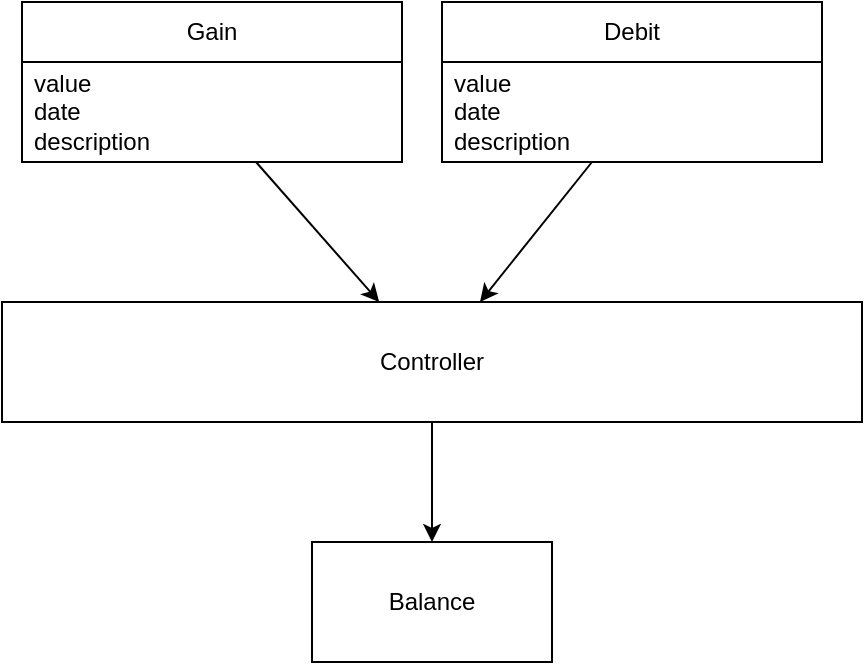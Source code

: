 <mxfile>
    <diagram id="yGE8uxugJK7O6OIs3tPJ" name="Página-1">
        <mxGraphModel dx="1005" dy="546" grid="1" gridSize="10" guides="1" tooltips="1" connect="1" arrows="1" fold="1" page="1" pageScale="1" pageWidth="827" pageHeight="1169" math="0" shadow="0">
            <root>
                <mxCell id="0"/>
                <mxCell id="1" parent="0"/>
                <mxCell id="12" value="Gain" style="swimlane;fontStyle=0;childLayout=stackLayout;horizontal=1;startSize=30;horizontalStack=0;resizeParent=1;resizeParentMax=0;resizeLast=0;collapsible=1;marginBottom=0;whiteSpace=wrap;html=1;" parent="1" vertex="1">
                    <mxGeometry x="180" y="80" width="190" height="80" as="geometry"/>
                </mxCell>
                <mxCell id="13" value="value&lt;br&gt;date&lt;br&gt;description" style="text;strokeColor=none;fillColor=none;align=left;verticalAlign=middle;spacingLeft=4;spacingRight=4;overflow=hidden;points=[[0,0.5],[1,0.5]];portConstraint=eastwest;rotatable=0;whiteSpace=wrap;html=1;" parent="12" vertex="1">
                    <mxGeometry y="30" width="190" height="50" as="geometry"/>
                </mxCell>
                <mxCell id="16" value="Debit" style="swimlane;fontStyle=0;childLayout=stackLayout;horizontal=1;startSize=30;horizontalStack=0;resizeParent=1;resizeParentMax=0;resizeLast=0;collapsible=1;marginBottom=0;whiteSpace=wrap;html=1;" parent="1" vertex="1">
                    <mxGeometry x="390" y="80" width="190" height="80" as="geometry"/>
                </mxCell>
                <mxCell id="17" value="value&lt;br&gt;date&lt;br&gt;description" style="text;strokeColor=none;fillColor=none;align=left;verticalAlign=middle;spacingLeft=4;spacingRight=4;overflow=hidden;points=[[0,0.5],[1,0.5]];portConstraint=eastwest;rotatable=0;whiteSpace=wrap;html=1;" parent="16" vertex="1">
                    <mxGeometry y="30" width="190" height="50" as="geometry"/>
                </mxCell>
                <mxCell id="32" style="edgeStyle=none;html=1;" parent="1" source="22" target="31" edge="1">
                    <mxGeometry relative="1" as="geometry"/>
                </mxCell>
                <mxCell id="22" value="Controller" style="rounded=0;whiteSpace=wrap;html=1;" parent="1" vertex="1">
                    <mxGeometry x="170" y="230" width="430" height="60" as="geometry"/>
                </mxCell>
                <mxCell id="25" style="edgeStyle=none;html=1;" parent="1" source="13" target="22" edge="1">
                    <mxGeometry relative="1" as="geometry"/>
                </mxCell>
                <mxCell id="27" style="edgeStyle=none;html=1;" parent="1" source="17" target="22" edge="1">
                    <mxGeometry relative="1" as="geometry"/>
                </mxCell>
                <mxCell id="31" value="Balance" style="rounded=0;whiteSpace=wrap;html=1;" parent="1" vertex="1">
                    <mxGeometry x="325" y="350" width="120" height="60" as="geometry"/>
                </mxCell>
            </root>
        </mxGraphModel>
    </diagram>
</mxfile>